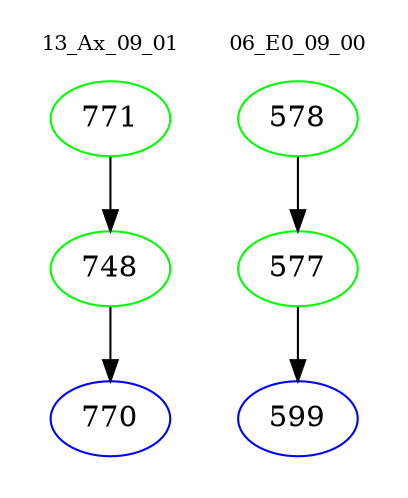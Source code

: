 digraph{
subgraph cluster_0 {
color = white
label = "13_Ax_09_01";
fontsize=10;
T0_771 [label="771", color="green"]
T0_771 -> T0_748 [color="black"]
T0_748 [label="748", color="green"]
T0_748 -> T0_770 [color="black"]
T0_770 [label="770", color="blue"]
}
subgraph cluster_1 {
color = white
label = "06_E0_09_00";
fontsize=10;
T1_578 [label="578", color="green"]
T1_578 -> T1_577 [color="black"]
T1_577 [label="577", color="green"]
T1_577 -> T1_599 [color="black"]
T1_599 [label="599", color="blue"]
}
}
